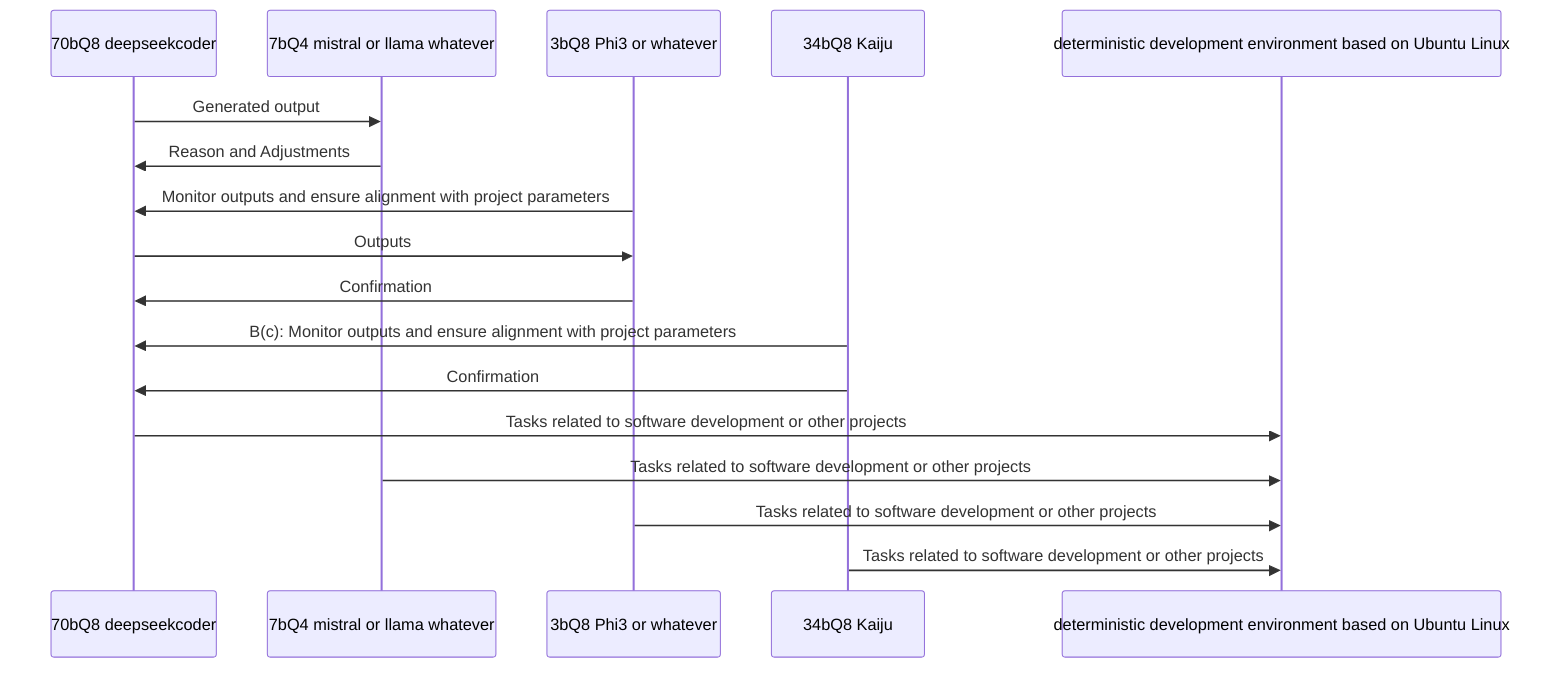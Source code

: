 sequenceDiagram
  
  participant A as 70bQ8 deepseekcoder
  participant B as 7bQ4 mistral or llama whatever
  participant C as 3bQ8 Phi3 or whatever
  participant D as 34bQ8 Kaiju
  participant Target_Server as deterministic development environment based on Ubuntu Linux

  A->> B: Generated output
  B->> A: Reason and Adjustments

  C->> A: Monitor outputs and ensure alignment with project parameters
  A->> C: Outputs
  C->> A: Confirmation

  D->> A: B(c): Monitor outputs and ensure alignment with project parameters
  D->> A: Confirmation

  A->> Target_Server: Tasks related to software development or other projects
  B->> Target_Server: Tasks related to software development or other projects
  C->> Target_Server: Tasks related to software development or other projects
  D->> Target_Server: Tasks related to software development or other projects